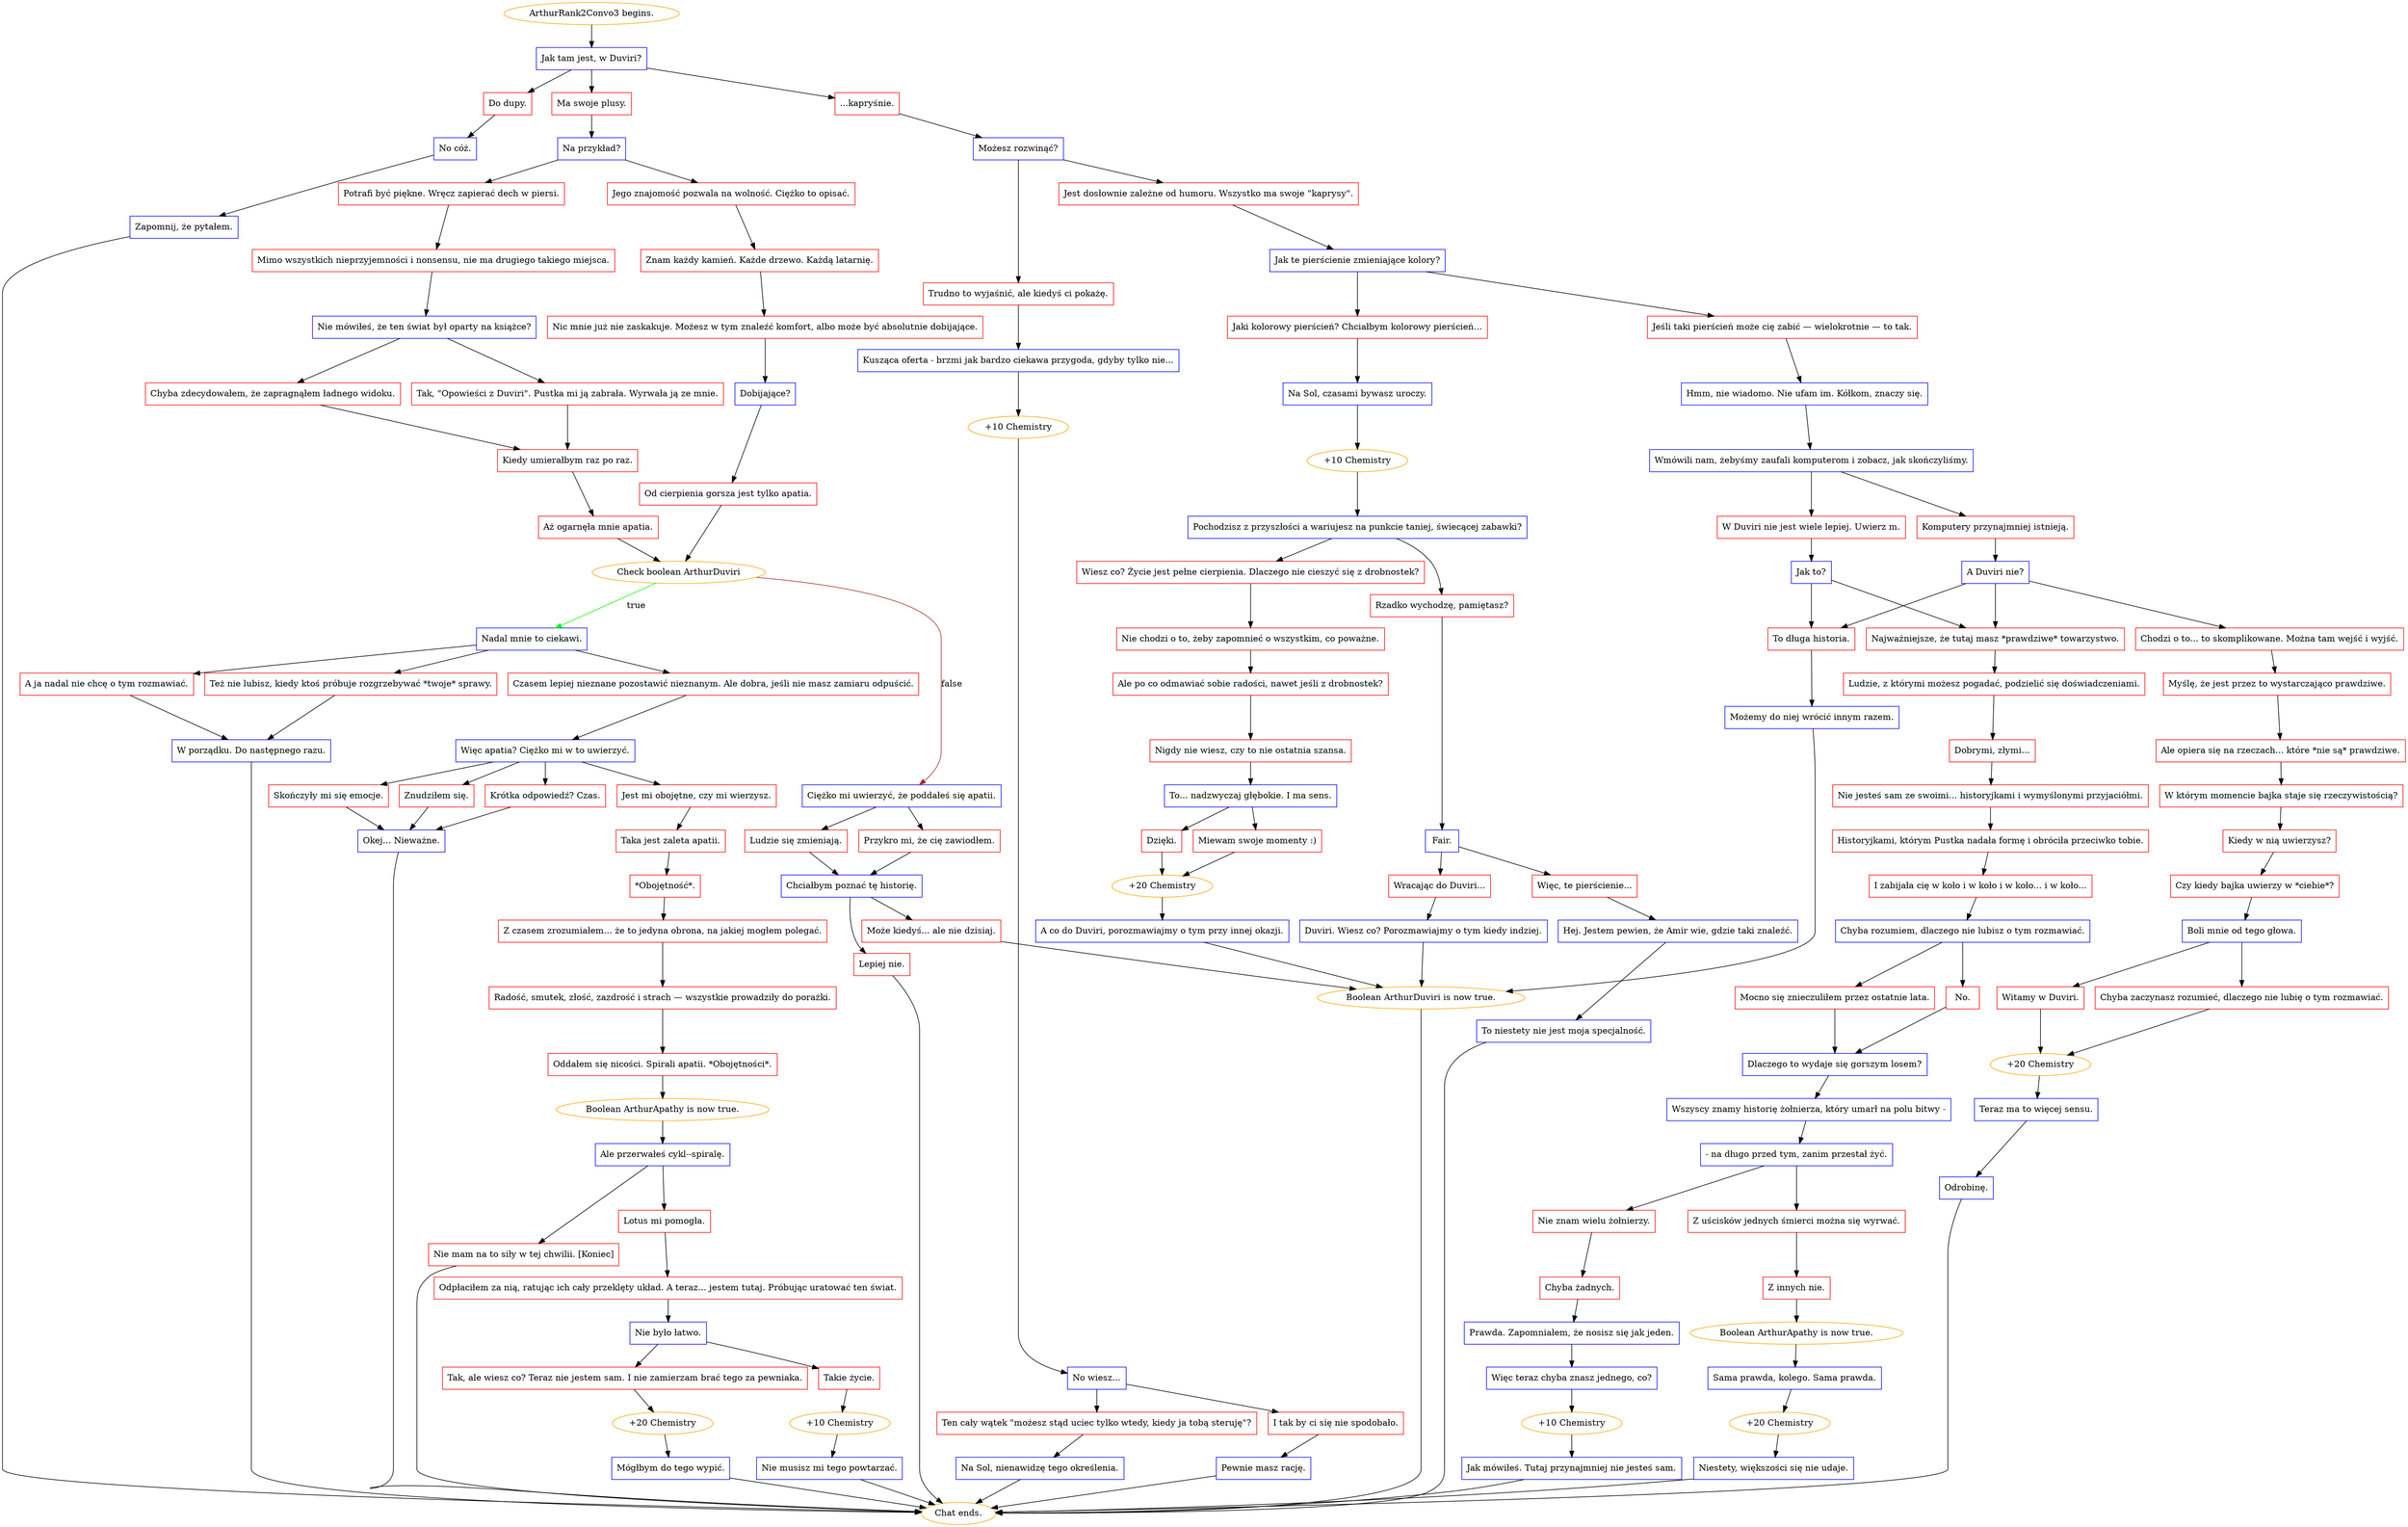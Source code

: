 digraph {
	"ArthurRank2Convo3 begins." [color=orange];
		"ArthurRank2Convo3 begins." -> j90106743;
	j90106743 [label="Jak tam jest, w Duviri?",shape=box,color=blue];
		j90106743 -> j3522203627;
		j90106743 -> j3588397932;
		j90106743 -> j4112539907;
	j3522203627 [label="Ma swoje plusy.",shape=box,color=red];
		j3522203627 -> j2909861430;
	j3588397932 [label="...kapryśnie.",shape=box,color=red];
		j3588397932 -> j3086598021;
	j4112539907 [label="Do dupy.",shape=box,color=red];
		j4112539907 -> j2215406368;
	j2909861430 [label="Na przykład?",shape=box,color=blue];
		j2909861430 -> j951005918;
		j2909861430 -> j1904616782;
	j3086598021 [label="Możesz rozwinąć?",shape=box,color=blue];
		j3086598021 -> j711792854;
		j3086598021 -> j2043596204;
	j2215406368 [label="No cóż.",shape=box,color=blue];
		j2215406368 -> j3907587300;
	j951005918 [label="Potrafi być piękne. Wręcz zapierać dech w piersi.",shape=box,color=red];
		j951005918 -> j1699398697;
	j1904616782 [label="Jego znajomość pozwala na wolność. Ciężko to opisać.",shape=box,color=red];
		j1904616782 -> j1019085960;
	j711792854 [label="Jest dosłownie zależne od humoru. Wszystko ma swoje \"kaprysy\".",shape=box,color=red];
		j711792854 -> j1603376171;
	j2043596204 [label="Trudno to wyjaśnić, ale kiedyś ci pokażę.",shape=box,color=red];
		j2043596204 -> j1423102250;
	j3907587300 [label="Zapomnij, że pytałem.",shape=box,color=blue];
		j3907587300 -> "Chat ends.";
	j1699398697 [label="Mimo wszystkich nieprzyjemności i nonsensu, nie ma drugiego takiego miejsca.",shape=box,color=red];
		j1699398697 -> j3480407872;
	j1019085960 [label="Znam każdy kamień. Każde drzewo. Każdą latarnię.",shape=box,color=red];
		j1019085960 -> j895686311;
	j1603376171 [label="Jak te pierścienie zmieniające kolory?",shape=box,color=blue];
		j1603376171 -> j516352328;
		j1603376171 -> j104729540;
	j1423102250 [label="Kusząca oferta - brzmi jak bardzo ciekawa przygoda, gdyby tylko nie...",shape=box,color=blue];
		j1423102250 -> j2400988983;
	"Chat ends." [color=orange];
	j3480407872 [label="Nie mówiłeś, że ten świat był oparty na książce?",shape=box,color=blue];
		j3480407872 -> j1545811272;
		j3480407872 -> j2870087533;
	j895686311 [label="Nic mnie już nie zaskakuje. Możesz w tym znaleźć komfort, albo może być absolutnie dobijające.",shape=box,color=red];
		j895686311 -> j3396039466;
	j516352328 [label="Jeśli taki pierścień może cię zabić — wielokrotnie — to tak.",shape=box,color=red];
		j516352328 -> j1316091107;
	j104729540 [label="Jaki kolorowy pierścień? Chciałbym kolorowy pierścień...",shape=box,color=red];
		j104729540 -> j3954752169;
	j2400988983 [label="+10 Chemistry",color=orange];
		j2400988983 -> j363641291;
	j1545811272 [label="Tak, \"Opowieści z Duviri\". Pustka mi ją zabrała. Wyrwała ją ze mnie.",shape=box,color=red];
		j1545811272 -> j2394517304;
	j2870087533 [label="Chyba zdecydowałem, że zapragnąłem ładnego widoku.",shape=box,color=red];
		j2870087533 -> j2394517304;
	j3396039466 [label="Dobijające?",shape=box,color=blue];
		j3396039466 -> j101601625;
	j1316091107 [label="Hmm, nie wiadomo. Nie ufam im. Kółkom, znaczy się.",shape=box,color=blue];
		j1316091107 -> j288125963;
	j3954752169 [label="Na Sol, czasami bywasz uroczy.",shape=box,color=blue];
		j3954752169 -> j1634902183;
	j363641291 [label="No wiesz...",shape=box,color=blue];
		j363641291 -> j2297566655;
		j363641291 -> j2211098543;
	j2394517304 [label="Kiedy umierałbym raz po raz.",shape=box,color=red];
		j2394517304 -> j4013564250;
	j101601625 [label="Od cierpienia gorsza jest tylko apatia.",shape=box,color=red];
		j101601625 -> j3977220178;
	j288125963 [label="Wmówili nam, żebyśmy zaufali komputerom i zobacz, jak skończyliśmy.",shape=box,color=blue];
		j288125963 -> j4161177076;
		j288125963 -> j2882485661;
	j1634902183 [label="+10 Chemistry",color=orange];
		j1634902183 -> j2468328755;
	j2297566655 [label="I tak by ci się nie spodobało.",shape=box,color=red];
		j2297566655 -> j639860482;
	j2211098543 [label="Ten cały wątek \"możesz stąd uciec tylko wtedy, kiedy ja tobą steruję\"?",shape=box,color=red];
		j2211098543 -> j1287369293;
	j4013564250 [label="Aż ogarnęła mnie apatia.",shape=box,color=red];
		j4013564250 -> j3977220178;
	j3977220178 [label="Check boolean ArthurDuviri",color=orange];
		j3977220178 -> j947762118 [label=true,color=green];
		j3977220178 -> j1336931084 [label=false,color=brown];
	j4161177076 [label="W Duviri nie jest wiele lepiej. Uwierz m.",shape=box,color=red];
		j4161177076 -> j2123111274;
	j2882485661 [label="Komputery przynajmniej istnieją.",shape=box,color=red];
		j2882485661 -> j3343782831;
	j2468328755 [label="Pochodzisz z przyszłości a wariujesz na punkcie taniej, świecącej zabawki?",shape=box,color=blue];
		j2468328755 -> j1216340808;
		j2468328755 -> j1610690965;
	j639860482 [label="Pewnie masz rację.",shape=box,color=blue];
		j639860482 -> "Chat ends.";
	j1287369293 [label="Na Sol, nienawidzę tego określenia.",shape=box,color=blue];
		j1287369293 -> "Chat ends.";
	j947762118 [label="Nadal mnie to ciekawi.",shape=box,color=blue];
		j947762118 -> j1452550838;
		j947762118 -> j2384159333;
		j947762118 -> j3641339498;
	j1336931084 [label="Ciężko mi uwierzyć, że poddałeś się apatii.",shape=box,color=blue];
		j1336931084 -> j33411940;
		j1336931084 -> j3841997690;
	j2123111274 [label="Jak to?",shape=box,color=blue];
		j2123111274 -> j2092657219;
		j2123111274 -> j2000801064;
	j3343782831 [label="A Duviri nie?",shape=box,color=blue];
		j3343782831 -> j2092657219;
		j3343782831 -> j2000801064;
		j3343782831 -> j1185793856;
	j1216340808 [label="Wiesz co? Życie jest pełne cierpienia. Dlaczego nie cieszyć się z drobnostek?",shape=box,color=red];
		j1216340808 -> j985898237;
	j1610690965 [label="Rzadko wychodzę, pamiętasz?",shape=box,color=red];
		j1610690965 -> j3178634789;
	j1452550838 [label="A ja nadal nie chcę o tym rozmawiać.",shape=box,color=red];
		j1452550838 -> j431654106;
	j2384159333 [label="Też nie lubisz, kiedy ktoś próbuje rozgrzebywać *twoje* sprawy.",shape=box,color=red];
		j2384159333 -> j431654106;
	j3641339498 [label="Czasem lepiej nieznane pozostawić nieznanym. Ale dobra, jeśli nie masz zamiaru odpuścić.",shape=box,color=red];
		j3641339498 -> j773055050;
	j33411940 [label="Przykro mi, że cię zawiodłem.",shape=box,color=red];
		j33411940 -> j4256133247;
	j3841997690 [label="Ludzie się zmieniają.",shape=box,color=red];
		j3841997690 -> j4256133247;
	j2092657219 [label="Najważniejsze, że tutaj masz *prawdziwe* towarzystwo.",shape=box,color=red];
		j2092657219 -> j1520984664;
	j2000801064 [label="To długa historia.",shape=box,color=red];
		j2000801064 -> j2124253650;
	j1185793856 [label="Chodzi o to... to skomplikowane. Można tam wejść i wyjść.",shape=box,color=red];
		j1185793856 -> j1769864947;
	j985898237 [label="Nie chodzi o to, żeby zapomnieć o wszystkim, co poważne.",shape=box,color=red];
		j985898237 -> j3928095313;
	j3178634789 [label="Fair.",shape=box,color=blue];
		j3178634789 -> j1195230834;
		j3178634789 -> j3306888131;
	j431654106 [label="W porządku. Do następnego razu.",shape=box,color=blue];
		j431654106 -> "Chat ends.";
	j773055050 [label="Więc apatia? Ciężko mi w to uwierzyć.",shape=box,color=blue];
		j773055050 -> j66618206;
		j773055050 -> j2424543825;
		j773055050 -> j557722830;
		j773055050 -> j3479224276;
	j4256133247 [label="Chciałbym poznać tę historię.",shape=box,color=blue];
		j4256133247 -> j1656110519;
		j4256133247 -> j4128232788;
	j1520984664 [label="Ludzie, z którymi możesz pogadać, podzielić się doświadczeniami.",shape=box,color=red];
		j1520984664 -> j2322225253;
	j2124253650 [label="Możemy do niej wrócić innym razem.",shape=box,color=blue];
		j2124253650 -> j1992354670;
	j1769864947 [label="Myślę, że jest przez to wystarczająco prawdziwe.",shape=box,color=red];
		j1769864947 -> j4216350127;
	j3928095313 [label="Ale po co odmawiać sobie radości, nawet jeśli z drobnostek?",shape=box,color=red];
		j3928095313 -> j3383737651;
	j1195230834 [label="Wracając do Duviri...",shape=box,color=red];
		j1195230834 -> j2221932306;
	j3306888131 [label="Więc, te pierścienie...",shape=box,color=red];
		j3306888131 -> j414047305;
	j66618206 [label="Krótka odpowiedź? Czas.",shape=box,color=red];
		j66618206 -> j3319851818;
	j2424543825 [label="Jest mi obojętne, czy mi wierzysz.",shape=box,color=red];
		j2424543825 -> j3752786661;
	j557722830 [label="Skończyły mi się emocje.",shape=box,color=red];
		j557722830 -> j3319851818;
	j3479224276 [label="Znudziłem się.",shape=box,color=red];
		j3479224276 -> j3319851818;
	j1656110519 [label="Może kiedyś... ale nie dzisiaj.",shape=box,color=red];
		j1656110519 -> j1992354670;
	j4128232788 [label="Lepiej nie.",shape=box,color=red];
		j4128232788 -> "Chat ends.";
	j2322225253 [label="Dobrymi, złymi...",shape=box,color=red];
		j2322225253 -> j3834982587;
	j1992354670 [label="Boolean ArthurDuviri is now true.",color=orange];
		j1992354670 -> "Chat ends.";
	j4216350127 [label="Ale opiera się na rzeczach... które *nie są* prawdziwe.",shape=box,color=red];
		j4216350127 -> j1538626251;
	j3383737651 [label="Nigdy nie wiesz, czy to nie ostatnia szansa.",shape=box,color=red];
		j3383737651 -> j1937889919;
	j2221932306 [label="Duviri. Wiesz co? Porozmawiajmy o tym kiedy indziej.",shape=box,color=blue];
		j2221932306 -> j1992354670;
	j414047305 [label="Hej. Jestem pewien, że Amir wie, gdzie taki znaleźć.",shape=box,color=blue];
		j414047305 -> j1896536780;
	j3319851818 [label="Okej... Nieważne.",shape=box,color=blue];
		j3319851818 -> "Chat ends.";
	j3752786661 [label="Taka jest zaleta apatii.",shape=box,color=red];
		j3752786661 -> j1698188495;
	j3834982587 [label="Nie jesteś sam ze swoimi... historyjkami i wymyślonymi przyjaciółmi.",shape=box,color=red];
		j3834982587 -> j1411945889;
	j1538626251 [label="W którym momencie bajka staje się rzeczywistością?",shape=box,color=red];
		j1538626251 -> j4162953263;
	j1937889919 [label="To... nadzwyczaj głębokie. I ma sens.",shape=box,color=blue];
		j1937889919 -> j866058369;
		j1937889919 -> j1578034969;
	j1896536780 [label="To niestety nie jest moja specjalność.",shape=box,color=blue];
		j1896536780 -> "Chat ends.";
	j1698188495 [label="*Obojętność*.",shape=box,color=red];
		j1698188495 -> j2506588375;
	j1411945889 [label="Historyjkami, którym Pustka nadała formę i obróciła przeciwko tobie.",shape=box,color=red];
		j1411945889 -> j2325400948;
	j4162953263 [label="Kiedy w nią uwierzysz?",shape=box,color=red];
		j4162953263 -> j1105823995;
	j866058369 [label="Dzięki.",shape=box,color=red];
		j866058369 -> j4267585922;
	j1578034969 [label="Miewam swoje momenty :)",shape=box,color=red];
		j1578034969 -> j4267585922;
	j2506588375 [label="Z czasem zrozumiałem... że to jedyna obrona, na jakiej mogłem polegać.",shape=box,color=red];
		j2506588375 -> j1611327646;
	j2325400948 [label="I zabijała cię w koło i w koło i w koło... i w koło...",shape=box,color=red];
		j2325400948 -> j4114820258;
	j1105823995 [label="Czy kiedy bajka uwierzy w *ciebie*?",shape=box,color=red];
		j1105823995 -> j180707035;
	j4267585922 [label="+20 Chemistry",color=orange];
		j4267585922 -> j1304511995;
	j1611327646 [label="Radość, smutek, złość, zazdrość i strach — wszystkie prowadziły do porażki.",shape=box,color=red];
		j1611327646 -> j1969899358;
	j4114820258 [label="Chyba rozumiem, dlaczego nie lubisz o tym rozmawiać.",shape=box,color=blue];
		j4114820258 -> j1984112958;
		j4114820258 -> j248964077;
	j180707035 [label="Boli mnie od tego głowa.",shape=box,color=blue];
		j180707035 -> j3236670419;
		j180707035 -> j917248517;
	j1304511995 [label="A co do Duviri, porozmawiajmy o tym przy innej okazji.",shape=box,color=blue];
		j1304511995 -> j1992354670;
	j1969899358 [label="Oddałem się nicości. Spirali apatii. *Obojętności*.",shape=box,color=red];
		j1969899358 -> j2908016221;
	j1984112958 [label="No.",shape=box,color=red];
		j1984112958 -> j691852024;
	j248964077 [label="Mocno się znieczuliłem przez ostatnie lata.",shape=box,color=red];
		j248964077 -> j691852024;
	j3236670419 [label="Witamy w Duviri.",shape=box,color=red];
		j3236670419 -> j510930721;
	j917248517 [label="Chyba zaczynasz rozumieć, dlaczego nie lubię o tym rozmawiać.",shape=box,color=red];
		j917248517 -> j510930721;
	j2908016221 [label="Boolean ArthurApathy is now true.",color=orange];
		j2908016221 -> j3957417157;
	j691852024 [label="Dlaczego to wydaje się gorszym losem?",shape=box,color=blue];
		j691852024 -> j3437921004;
	j510930721 [label="+20 Chemistry",color=orange];
		j510930721 -> j2966707787;
	j3957417157 [label="Ale przerwałeś cykl--spiralę.",shape=box,color=blue];
		j3957417157 -> j1324551528;
		j3957417157 -> j503733739;
	j3437921004 [label="Wszyscy znamy historię żołnierza, który umarł na polu bitwy -",shape=box,color=blue];
		j3437921004 -> j1620219488;
	j2966707787 [label="Teraz ma to więcej sensu.",shape=box,color=blue];
		j2966707787 -> j2637017163;
	j1324551528 [label="Lotus mi pomogła.",shape=box,color=red];
		j1324551528 -> j948722466;
	j503733739 [label="Nie mam na to siły w tej chwilii. [Koniec]",shape=box,color=red];
		j503733739 -> "Chat ends.";
	j1620219488 [label="- na długo przed tym, zanim przestał żyć.",shape=box,color=blue];
		j1620219488 -> j2471336517;
		j1620219488 -> j3903539343;
	j2637017163 [label="Odrobinę.",shape=box,color=blue];
		j2637017163 -> "Chat ends.";
	j948722466 [label="Odpłaciłem za nią, ratując ich cały przeklęty układ. A teraz... jestem tutaj. Próbując uratować ten świat.",shape=box,color=red];
		j948722466 -> j2520871906;
	j2471336517 [label="Z uścisków jednych śmierci można się wyrwać.",shape=box,color=red];
		j2471336517 -> j2995407228;
	j3903539343 [label="Nie znam wielu żołnierzy.",shape=box,color=red];
		j3903539343 -> j4278446322;
	j2520871906 [label="Nie było łatwo.",shape=box,color=blue];
		j2520871906 -> j2547939426;
		j2520871906 -> j116007988;
	j2995407228 [label="Z innych nie.",shape=box,color=red];
		j2995407228 -> j2686914823;
	j4278446322 [label="Chyba żadnych.",shape=box,color=red];
		j4278446322 -> j3476667707;
	j2547939426 [label="Takie życie.",shape=box,color=red];
		j2547939426 -> j1270419185;
	j116007988 [label="Tak, ale wiesz co? Teraz nie jestem sam. I nie zamierzam brać tego za pewniaka.",shape=box,color=red];
		j116007988 -> j1755098846;
	j2686914823 [label="Boolean ArthurApathy is now true.",color=orange];
		j2686914823 -> j186298039;
	j3476667707 [label="Prawda. Zapomniałem, że nosisz się jak jeden.",shape=box,color=blue];
		j3476667707 -> j1684220695;
	j1270419185 [label="+10 Chemistry",color=orange];
		j1270419185 -> j1493967245;
	j1755098846 [label="+20 Chemistry",color=orange];
		j1755098846 -> j3466567347;
	j186298039 [label="Sama prawda, kolego. Sama prawda.",shape=box,color=blue];
		j186298039 -> j158617048;
	j1684220695 [label="Więc teraz chyba znasz jednego, co?",shape=box,color=blue];
		j1684220695 -> j2360381573;
	j1493967245 [label="Nie musisz mi tego powtarzać.",shape=box,color=blue];
		j1493967245 -> "Chat ends.";
	j3466567347 [label="Mógłbym do tego wypić.",shape=box,color=blue];
		j3466567347 -> "Chat ends.";
	j158617048 [label="+20 Chemistry",color=orange];
		j158617048 -> j1976377145;
	j2360381573 [label="+10 Chemistry",color=orange];
		j2360381573 -> j2398531621;
	j1976377145 [label="Niestety, większości się nie udaje.",shape=box,color=blue];
		j1976377145 -> "Chat ends.";
	j2398531621 [label="Jak mówiłeś. Tutaj przynajmniej nie jesteś sam.",shape=box,color=blue];
		j2398531621 -> "Chat ends.";
}